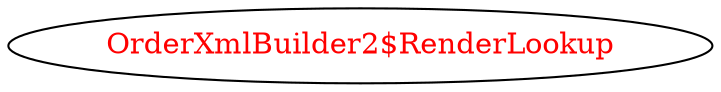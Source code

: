 digraph dependencyGraph {
 concentrate=true;
 ranksep="2.0";
 rankdir="LR"; 
 splines="ortho";
"OrderXmlBuilder2$RenderLookup" [fontcolor="red"];
}